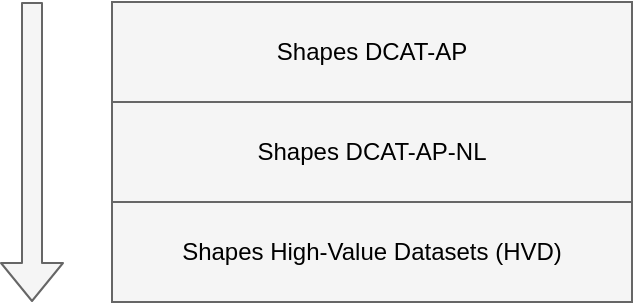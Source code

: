 <mxfile>
    <diagram id="BmZdI87GDLsCO4cP7r1N" name="Page-1">
        <mxGraphModel dx="958" dy="452" grid="1" gridSize="10" guides="1" tooltips="1" connect="1" arrows="1" fold="1" page="1" pageScale="1" pageWidth="850" pageHeight="1100" background="#ffffff" math="0" shadow="0">
            <root>
                <mxCell id="0"/>
                <mxCell id="1" parent="0"/>
                <mxCell id="2" value="&lt;font color=&quot;#000000&quot;&gt;Shapes DCAT-AP&lt;/font&gt;" style="rounded=0;whiteSpace=wrap;html=1;fillColor=#f5f5f5;strokeColor=#666666;fontColor=#333333;" vertex="1" parent="1">
                    <mxGeometry x="310" y="100" width="260" height="50" as="geometry"/>
                </mxCell>
                <mxCell id="3" value="&lt;font color=&quot;#000000&quot;&gt;Shapes DCAT-AP-NL&lt;/font&gt;" style="rounded=0;whiteSpace=wrap;html=1;fillColor=#f5f5f5;strokeColor=#666666;fontColor=#333333;" vertex="1" parent="1">
                    <mxGeometry x="310" y="150" width="260" height="50" as="geometry"/>
                </mxCell>
                <mxCell id="4" value="&lt;font color=&quot;#000000&quot;&gt;Shapes High-Value Datasets (HVD)&lt;/font&gt;" style="rounded=0;whiteSpace=wrap;html=1;fillColor=#f5f5f5;strokeColor=#666666;fontColor=#333333;" vertex="1" parent="1">
                    <mxGeometry x="310" y="200" width="260" height="50" as="geometry"/>
                </mxCell>
                <mxCell id="5" value="" style="shape=flexArrow;endArrow=classic;html=1;fontColor=#000000;fillColor=#f5f5f5;strokeColor=#666666;" edge="1" parent="1">
                    <mxGeometry width="50" height="50" relative="1" as="geometry">
                        <mxPoint x="270" y="100" as="sourcePoint"/>
                        <mxPoint x="270" y="250" as="targetPoint"/>
                    </mxGeometry>
                </mxCell>
            </root>
        </mxGraphModel>
    </diagram>
</mxfile>

